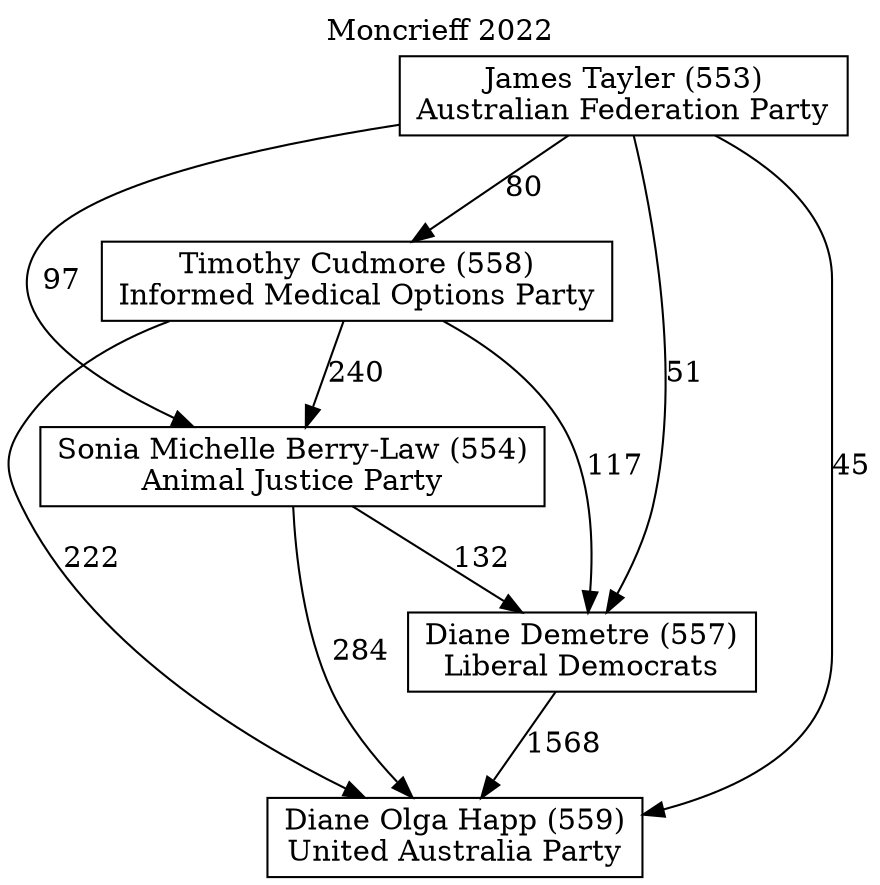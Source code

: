 // House preference flow
digraph "Diane Olga Happ (559)_Moncrieff_2022" {
	graph [label="Moncrieff 2022" labelloc=t mclimit=2]
	node [shape=box]
	"Diane Olga Happ (559)" [label="Diane Olga Happ (559)
United Australia Party"]
	"Diane Demetre (557)" [label="Diane Demetre (557)
Liberal Democrats"]
	"Sonia Michelle Berry-Law (554)" [label="Sonia Michelle Berry-Law (554)
Animal Justice Party"]
	"Timothy Cudmore (558)" [label="Timothy Cudmore (558)
Informed Medical Options Party"]
	"James Tayler (553)" [label="James Tayler (553)
Australian Federation Party"]
	"Diane Demetre (557)" -> "Diane Olga Happ (559)" [label=1568]
	"Sonia Michelle Berry-Law (554)" -> "Diane Demetre (557)" [label=132]
	"Timothy Cudmore (558)" -> "Sonia Michelle Berry-Law (554)" [label=240]
	"James Tayler (553)" -> "Timothy Cudmore (558)" [label=80]
	"Sonia Michelle Berry-Law (554)" -> "Diane Olga Happ (559)" [label=284]
	"Timothy Cudmore (558)" -> "Diane Olga Happ (559)" [label=222]
	"James Tayler (553)" -> "Diane Olga Happ (559)" [label=45]
	"James Tayler (553)" -> "Sonia Michelle Berry-Law (554)" [label=97]
	"Timothy Cudmore (558)" -> "Diane Demetre (557)" [label=117]
	"James Tayler (553)" -> "Diane Demetre (557)" [label=51]
}
